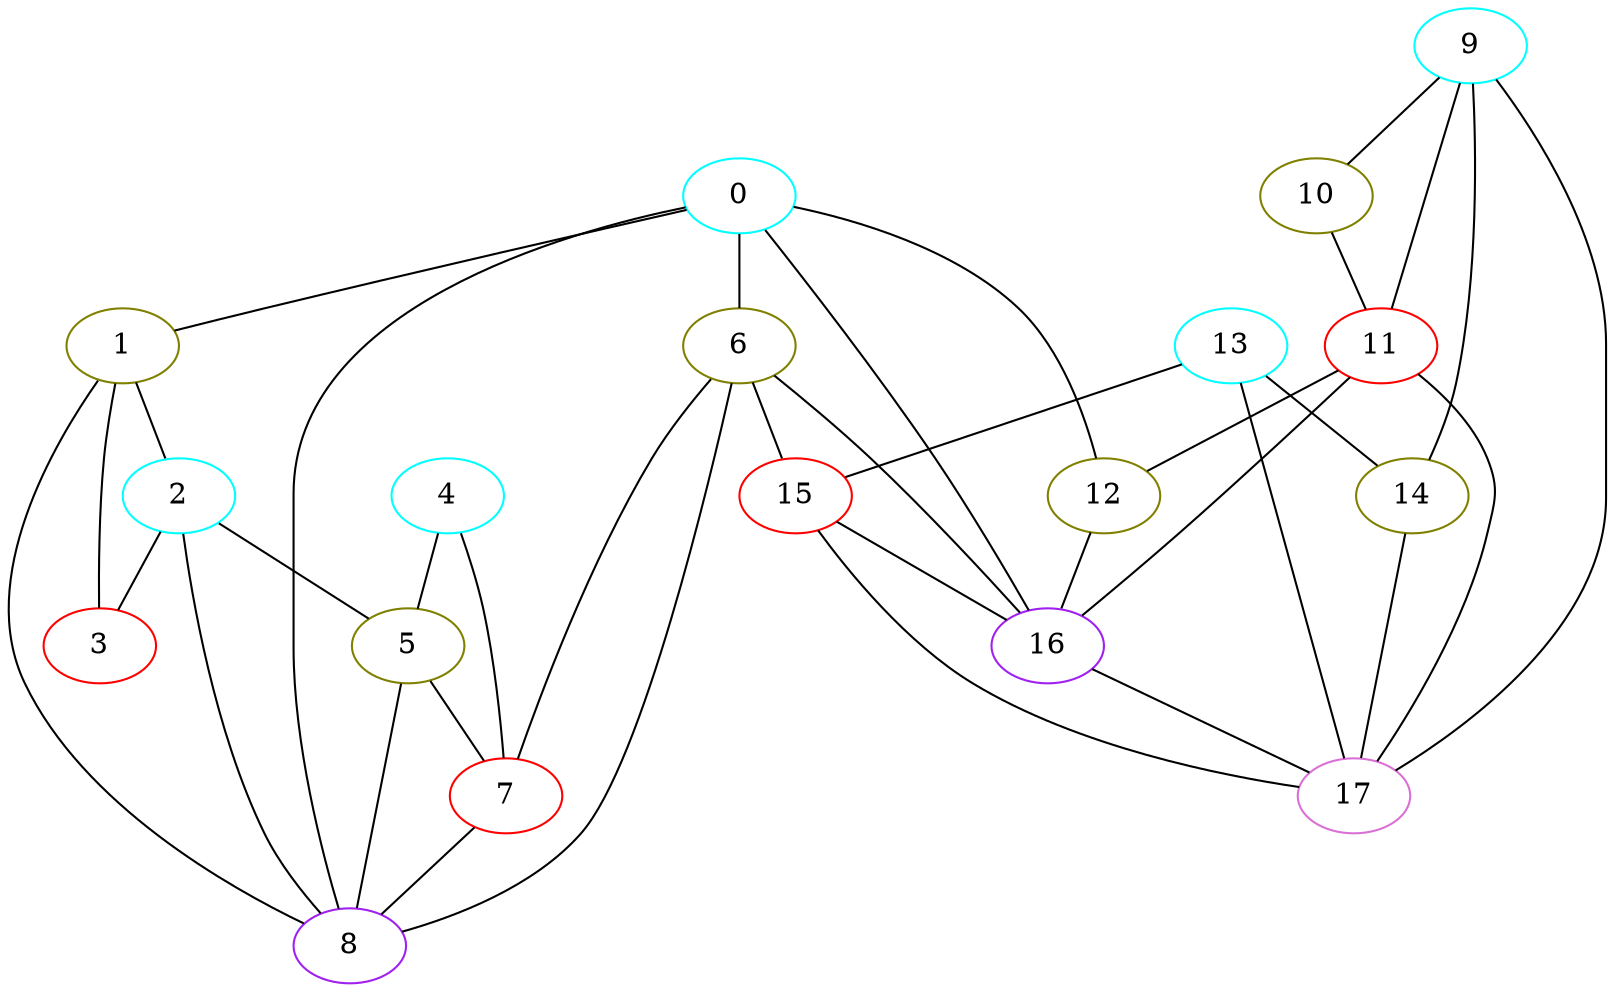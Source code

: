 graph coloured_mesh {
	0[color="aqua"];
	1[color="olive"];
	2[color="aqua"];
	3[color="red"];
	4[color="aqua"];
	5[color="olive"];
	6[color="olive"];
	7[color="red"];
	8[color="purple"];
	9[color="aqua"];
	10[color="olive"];
	11[color="red"];
	12[color="olive"];
	13[color="aqua"];
	14[color="olive"];
	15[color="red"];
	16[color="purple"];
	17[color="orchid"];
	0 -- 16;
	0 -- 6;
	0 -- 8;
	0 -- 1;
	0 -- 12;
	1 -- 8;
	1 -- 2;
	1 -- 3;
	2 -- 8;
	2 -- 5;
	2 -- 3;
	4 -- 7;
	4 -- 5;
	5 -- 7;
	5 -- 8;
	6 -- 15;
	6 -- 7;
	6 -- 16;
	6 -- 8;
	7 -- 8;
	9 -- 14;
	9 -- 17;
	9 -- 11;
	9 -- 10;
	10 -- 11;
	11 -- 17;
	11 -- 16;
	11 -- 12;
	12 -- 16;
	13 -- 15;
	13 -- 17;
	13 -- 14;
	14 -- 17;
	15 -- 17;
	15 -- 16;
	16 -- 17;
}